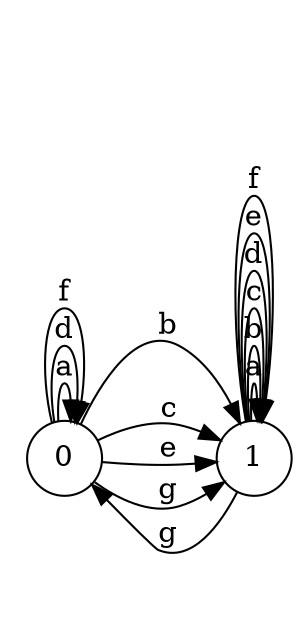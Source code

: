 digraph n2_10 {
__start0 [label="" shape="none"];

rankdir=LR;
size="8,5";

s0 [style="filled", color="black", fillcolor="white" shape="circle", label="0"];
s1 [style="filled", color="black", fillcolor="white" shape="circle", label="1"];
s0 -> s0 [label="a"];
s0 -> s1 [label="b"];
s0 -> s1 [label="c"];
s0 -> s0 [label="d"];
s0 -> s1 [label="e"];
s0 -> s0 [label="f"];
s0 -> s1 [label="g"];
s1 -> s1 [label="a"];
s1 -> s1 [label="b"];
s1 -> s1 [label="c"];
s1 -> s1 [label="d"];
s1 -> s1 [label="e"];
s1 -> s1 [label="f"];
s1 -> s0 [label="g"];

}